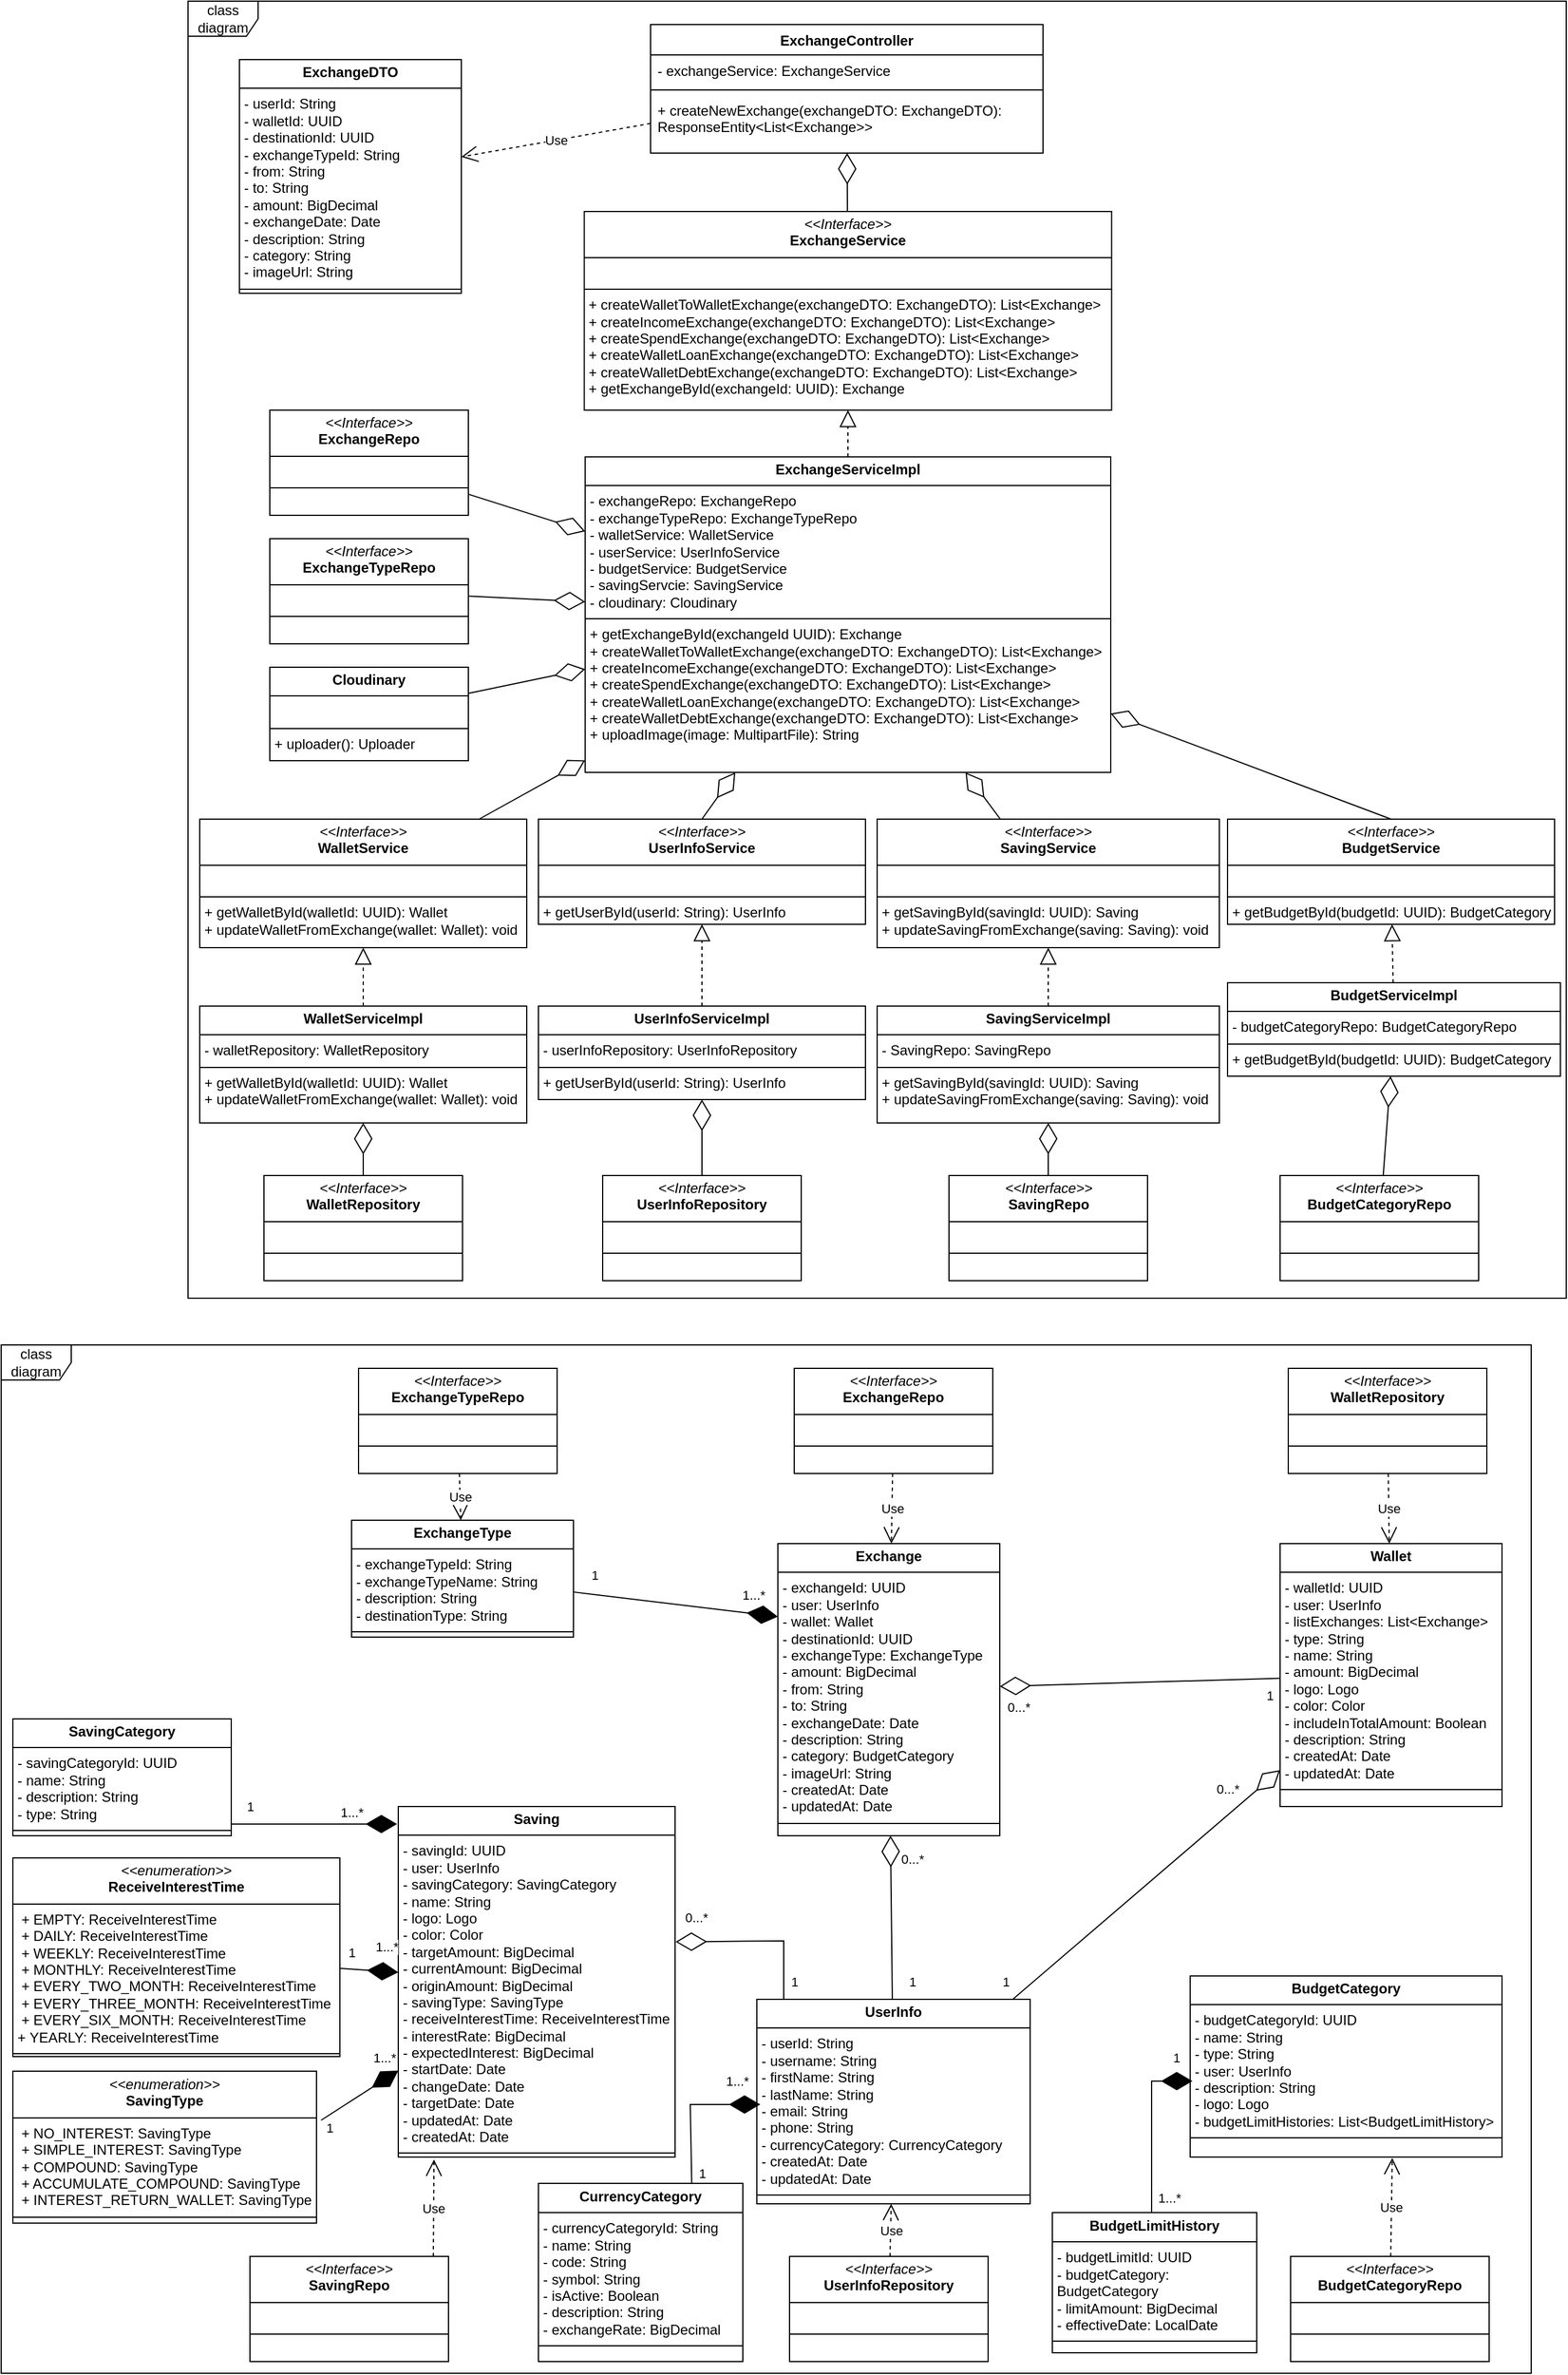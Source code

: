 <mxfile version="24.6.2" type="device">
  <diagram id="C5RBs43oDa-KdzZeNtuy" name="Page-1">
    <mxGraphModel dx="2418" dy="1855" grid="1" gridSize="10" guides="1" tooltips="1" connect="1" arrows="1" fold="1" page="1" pageScale="1" pageWidth="827" pageHeight="1169" math="0" shadow="0">
      <root>
        <mxCell id="WIyWlLk6GJQsqaUBKTNV-0" />
        <mxCell id="WIyWlLk6GJQsqaUBKTNV-1" parent="WIyWlLk6GJQsqaUBKTNV-0" />
        <mxCell id="EbeQRrAu3Djw2A5m19wB-0" value="ExchangeController" style="swimlane;fontStyle=1;align=center;verticalAlign=top;childLayout=stackLayout;horizontal=1;startSize=26;horizontalStack=0;resizeParent=1;resizeLast=0;collapsible=1;marginBottom=0;rounded=0;shadow=0;strokeWidth=1;" vertex="1" parent="WIyWlLk6GJQsqaUBKTNV-1">
          <mxGeometry x="246" y="-400" width="336" height="110" as="geometry">
            <mxRectangle x="230" y="140" width="160" height="26" as="alternateBounds" />
          </mxGeometry>
        </mxCell>
        <mxCell id="EbeQRrAu3Djw2A5m19wB-1" value="- exchangeService: ExchangeService" style="text;align=left;verticalAlign=top;spacingLeft=4;spacingRight=4;overflow=hidden;rotatable=0;points=[[0,0.5],[1,0.5]];portConstraint=eastwest;" vertex="1" parent="EbeQRrAu3Djw2A5m19wB-0">
          <mxGeometry y="26" width="336" height="26" as="geometry" />
        </mxCell>
        <mxCell id="EbeQRrAu3Djw2A5m19wB-4" value="" style="line;html=1;strokeWidth=1;align=left;verticalAlign=middle;spacingTop=-1;spacingLeft=3;spacingRight=3;rotatable=0;labelPosition=right;points=[];portConstraint=eastwest;" vertex="1" parent="EbeQRrAu3Djw2A5m19wB-0">
          <mxGeometry y="52" width="336" height="8" as="geometry" />
        </mxCell>
        <mxCell id="EbeQRrAu3Djw2A5m19wB-5" value="+ createNewExchange(exchangeDTO: ExchangeDTO): &#xa;ResponseEntity&lt;List&lt;Exchange&gt;&gt;" style="text;align=left;verticalAlign=top;spacingLeft=4;spacingRight=4;overflow=hidden;rotatable=0;points=[[0,0.5],[1,0.5]];portConstraint=eastwest;" vertex="1" parent="EbeQRrAu3Djw2A5m19wB-0">
          <mxGeometry y="60" width="336" height="40" as="geometry" />
        </mxCell>
        <mxCell id="EbeQRrAu3Djw2A5m19wB-6" value="class diagram" style="shape=umlFrame;whiteSpace=wrap;html=1;pointerEvents=0;" vertex="1" parent="WIyWlLk6GJQsqaUBKTNV-1">
          <mxGeometry x="-150" y="-420" width="1180" height="1110" as="geometry" />
        </mxCell>
        <mxCell id="EbeQRrAu3Djw2A5m19wB-8" value="&lt;p style=&quot;margin:0px;margin-top:4px;text-align:center;&quot;&gt;&lt;i&gt;&amp;lt;&amp;lt;Interface&amp;gt;&amp;gt;&lt;/i&gt;&lt;br&gt;&lt;b&gt;ExchangeService&lt;/b&gt;&lt;/p&gt;&lt;hr size=&quot;1&quot; style=&quot;border-style:solid;&quot;&gt;&lt;p style=&quot;margin:0px;margin-left:4px;&quot;&gt;&lt;br&gt;&lt;/p&gt;&lt;hr size=&quot;1&quot; style=&quot;border-style:solid;&quot;&gt;&lt;p style=&quot;margin:0px;margin-left:4px;&quot;&gt;&lt;span style=&quot;text-wrap: nowrap;&quot;&gt;+ createWalletToWalletExchange(exchangeDTO: ExchangeDTO):&amp;nbsp;List&amp;lt;Exchange&amp;gt;&lt;/span&gt;&lt;br&gt;&lt;span style=&quot;text-wrap: nowrap;&quot;&gt;+ createIncomeExchange(exchangeDTO: ExchangeDTO):&amp;nbsp;List&amp;lt;Exchange&amp;gt;&lt;/span&gt;&lt;br&gt;&lt;/p&gt;&lt;p style=&quot;margin:0px;margin-left:4px;&quot;&gt;&lt;span style=&quot;text-wrap: nowrap;&quot;&gt;+ createSpendExchange(exchangeDTO: ExchangeDTO):&amp;nbsp;List&amp;lt;Exchange&amp;gt;&lt;br&gt;&lt;/span&gt;&lt;/p&gt;&lt;p style=&quot;margin:0px;margin-left:4px;&quot;&gt;&lt;span style=&quot;text-wrap: nowrap;&quot;&gt;+ createWalletLoanExchange(exchangeDTO: ExchangeDTO):&amp;nbsp;List&amp;lt;Exchange&amp;gt;&lt;br&gt;&lt;/span&gt;&lt;/p&gt;&lt;p style=&quot;margin:0px;margin-left:4px;&quot;&gt;&lt;span style=&quot;text-wrap: nowrap;&quot;&gt;+ createWalletDebtExchange(exchangeDTO: ExchangeDTO):&amp;nbsp;List&amp;lt;Exchange&amp;gt;&lt;br&gt;&lt;/span&gt;&lt;/p&gt;&lt;p style=&quot;margin:0px;margin-left:4px;&quot;&gt;&lt;span style=&quot;text-wrap: nowrap;&quot;&gt;+ getExchangeById(exchangeId: UUID): Exchange&lt;/span&gt;&lt;/p&gt;" style="verticalAlign=top;align=left;overflow=fill;html=1;whiteSpace=wrap;" vertex="1" parent="WIyWlLk6GJQsqaUBKTNV-1">
          <mxGeometry x="189.25" y="-240" width="451.5" height="170" as="geometry" />
        </mxCell>
        <mxCell id="EbeQRrAu3Djw2A5m19wB-10" value="" style="endArrow=diamondThin;endFill=0;endSize=24;html=1;rounded=0;" edge="1" parent="WIyWlLk6GJQsqaUBKTNV-1" source="EbeQRrAu3Djw2A5m19wB-8" target="EbeQRrAu3Djw2A5m19wB-0">
          <mxGeometry width="160" relative="1" as="geometry">
            <mxPoint x="330" y="-300" as="sourcePoint" />
            <mxPoint x="490" y="-300" as="targetPoint" />
          </mxGeometry>
        </mxCell>
        <mxCell id="EbeQRrAu3Djw2A5m19wB-11" value="&lt;p style=&quot;margin:0px;margin-top:4px;text-align:center;&quot;&gt;&lt;b&gt;ExchangeDTO&lt;/b&gt;&lt;/p&gt;&lt;hr size=&quot;1&quot; style=&quot;border-style:solid;&quot;&gt;&lt;p style=&quot;margin:0px;margin-left:4px;&quot;&gt;- userId: String&lt;/p&gt;&lt;p style=&quot;margin:0px;margin-left:4px;&quot;&gt;- walletId: UUID&lt;/p&gt;&lt;p style=&quot;margin:0px;margin-left:4px;&quot;&gt;- destinationId: UUID&lt;/p&gt;&lt;p style=&quot;margin:0px;margin-left:4px;&quot;&gt;- exchangeTypeId: String&lt;/p&gt;&lt;p style=&quot;margin:0px;margin-left:4px;&quot;&gt;- from: String&lt;/p&gt;&lt;p style=&quot;margin:0px;margin-left:4px;&quot;&gt;- to: String&lt;/p&gt;&lt;p style=&quot;margin:0px;margin-left:4px;&quot;&gt;- amount: BigDecimal&lt;/p&gt;&lt;p style=&quot;margin:0px;margin-left:4px;&quot;&gt;- exchangeDate: Date&lt;/p&gt;&lt;p style=&quot;margin:0px;margin-left:4px;&quot;&gt;- description: String&lt;/p&gt;&lt;p style=&quot;margin:0px;margin-left:4px;&quot;&gt;- category: String&lt;/p&gt;&lt;p style=&quot;margin:0px;margin-left:4px;&quot;&gt;- imageUrl: String&lt;/p&gt;&lt;hr size=&quot;1&quot; style=&quot;border-style:solid;&quot;&gt;&lt;p style=&quot;margin:0px;margin-left:4px;&quot;&gt;&lt;br&gt;&lt;/p&gt;" style="verticalAlign=top;align=left;overflow=fill;html=1;whiteSpace=wrap;" vertex="1" parent="WIyWlLk6GJQsqaUBKTNV-1">
          <mxGeometry x="-106" y="-370" width="190" height="200" as="geometry" />
        </mxCell>
        <mxCell id="EbeQRrAu3Djw2A5m19wB-12" value="&lt;p style=&quot;margin:0px;margin-top:4px;text-align:center;&quot;&gt;&lt;b&gt;ExchangeServiceImpl&lt;/b&gt;&lt;/p&gt;&lt;hr size=&quot;1&quot; style=&quot;border-style:solid;&quot;&gt;&lt;p style=&quot;margin:0px;margin-left:4px;&quot;&gt;- exchangeRepo: ExchangeRepo&lt;/p&gt;&lt;p style=&quot;margin:0px;margin-left:4px;&quot;&gt;- exchangeTypeRepo: ExchangeTypeRepo&lt;/p&gt;&lt;p style=&quot;margin:0px;margin-left:4px;&quot;&gt;- walletService: WalletService&lt;/p&gt;&lt;p style=&quot;margin:0px;margin-left:4px;&quot;&gt;- userService: UserInfoService&lt;/p&gt;&lt;p style=&quot;margin:0px;margin-left:4px;&quot;&gt;- budgetService: BudgetService&lt;/p&gt;&lt;p style=&quot;margin:0px;margin-left:4px;&quot;&gt;- savingServcie: SavingService&lt;/p&gt;&lt;p style=&quot;margin:0px;margin-left:4px;&quot;&gt;- cloudinary: Cloudinary&lt;/p&gt;&lt;hr size=&quot;1&quot; style=&quot;border-style:solid;&quot;&gt;&lt;p style=&quot;margin: 0px 0px 0px 4px;&quot;&gt;&lt;span style=&quot;text-wrap: nowrap;&quot;&gt;+ getExchangeById(exchangeId UUID): Exchange&lt;/span&gt;&lt;br&gt;&lt;/p&gt;&lt;p style=&quot;margin: 0px 0px 0px 4px;&quot;&gt;&lt;span style=&quot;text-wrap: nowrap;&quot;&gt;+ createWalletToWalletExchange(exchangeDTO: ExchangeDTO):&amp;nbsp;List&amp;lt;Exchange&amp;gt;&lt;/span&gt;&lt;br&gt;&lt;span style=&quot;text-wrap: nowrap;&quot;&gt;+ createIncomeExchange(exchangeDTO: ExchangeDTO):&amp;nbsp;List&amp;lt;Exchange&amp;gt;&lt;/span&gt;&lt;br&gt;&lt;/p&gt;&lt;p style=&quot;margin: 0px 0px 0px 4px;&quot;&gt;&lt;span style=&quot;text-wrap: nowrap;&quot;&gt;+ createSpendExchange(exchangeDTO: ExchangeDTO):&amp;nbsp;List&amp;lt;Exchange&amp;gt;&lt;br&gt;&lt;/span&gt;&lt;/p&gt;&lt;p style=&quot;margin: 0px 0px 0px 4px;&quot;&gt;&lt;span style=&quot;text-wrap: nowrap;&quot;&gt;+ createWalletLoanExchange(exchangeDTO: ExchangeDTO):&amp;nbsp;List&amp;lt;Exchange&amp;gt;&lt;br&gt;&lt;/span&gt;&lt;/p&gt;&lt;p style=&quot;margin: 0px 0px 0px 4px;&quot;&gt;&lt;span style=&quot;text-wrap: nowrap;&quot;&gt;+ createWalletDebtExchange(exchangeDTO: ExchangeDTO):&amp;nbsp;List&amp;lt;Exchange&amp;gt;&lt;/span&gt;&lt;/p&gt;&lt;p style=&quot;margin: 0px 0px 0px 4px;&quot;&gt;&lt;span style=&quot;text-wrap: nowrap;&quot;&gt;+ uploadImage(image: MultipartFile): String&lt;/span&gt;&lt;/p&gt;" style="verticalAlign=top;align=left;overflow=fill;html=1;whiteSpace=wrap;" vertex="1" parent="WIyWlLk6GJQsqaUBKTNV-1">
          <mxGeometry x="190" y="-30" width="450" height="270" as="geometry" />
        </mxCell>
        <mxCell id="EbeQRrAu3Djw2A5m19wB-14" value="&lt;p style=&quot;margin:0px;margin-top:4px;text-align:center;&quot;&gt;&lt;i&gt;&amp;lt;&amp;lt;Interface&amp;gt;&amp;gt;&lt;/i&gt;&lt;br&gt;&lt;b&gt;ExchangeRepo&lt;/b&gt;&lt;/p&gt;&lt;hr size=&quot;1&quot; style=&quot;border-style:solid;&quot;&gt;&lt;p style=&quot;margin:0px;margin-left:4px;&quot;&gt;&lt;br&gt;&lt;/p&gt;&lt;hr size=&quot;1&quot; style=&quot;border-style:solid;&quot;&gt;&lt;p style=&quot;margin:0px;margin-left:4px;&quot;&gt;&lt;br&gt;&lt;/p&gt;" style="verticalAlign=top;align=left;overflow=fill;html=1;whiteSpace=wrap;" vertex="1" parent="WIyWlLk6GJQsqaUBKTNV-1">
          <mxGeometry x="-80" y="-70" width="170" height="90" as="geometry" />
        </mxCell>
        <mxCell id="EbeQRrAu3Djw2A5m19wB-15" value="&lt;p style=&quot;margin:0px;margin-top:4px;text-align:center;&quot;&gt;&lt;i&gt;&amp;lt;&amp;lt;Interface&amp;gt;&amp;gt;&lt;/i&gt;&lt;br&gt;&lt;b&gt;ExchangeTypeRepo&lt;/b&gt;&lt;/p&gt;&lt;hr size=&quot;1&quot; style=&quot;border-style:solid;&quot;&gt;&lt;p style=&quot;margin:0px;margin-left:4px;&quot;&gt;&lt;br&gt;&lt;/p&gt;&lt;hr size=&quot;1&quot; style=&quot;border-style:solid;&quot;&gt;&lt;p style=&quot;margin:0px;margin-left:4px;&quot;&gt;&lt;br&gt;&lt;/p&gt;" style="verticalAlign=top;align=left;overflow=fill;html=1;whiteSpace=wrap;" vertex="1" parent="WIyWlLk6GJQsqaUBKTNV-1">
          <mxGeometry x="-80" y="40" width="170" height="90" as="geometry" />
        </mxCell>
        <mxCell id="EbeQRrAu3Djw2A5m19wB-16" value="" style="endArrow=diamondThin;endFill=0;endSize=24;html=1;rounded=0;" edge="1" parent="WIyWlLk6GJQsqaUBKTNV-1" source="EbeQRrAu3Djw2A5m19wB-14" target="EbeQRrAu3Djw2A5m19wB-12">
          <mxGeometry width="160" relative="1" as="geometry">
            <mxPoint x="180" y="-10" as="sourcePoint" />
            <mxPoint x="190" y="-70" as="targetPoint" />
          </mxGeometry>
        </mxCell>
        <mxCell id="EbeQRrAu3Djw2A5m19wB-17" value="" style="endArrow=diamondThin;endFill=0;endSize=24;html=1;rounded=0;" edge="1" parent="WIyWlLk6GJQsqaUBKTNV-1" source="EbeQRrAu3Djw2A5m19wB-15" target="EbeQRrAu3Djw2A5m19wB-12">
          <mxGeometry width="160" relative="1" as="geometry">
            <mxPoint x="130" y="42" as="sourcePoint" />
            <mxPoint x="200" y="56" as="targetPoint" />
          </mxGeometry>
        </mxCell>
        <mxCell id="EbeQRrAu3Djw2A5m19wB-18" value="&lt;p style=&quot;margin:0px;margin-top:4px;text-align:center;&quot;&gt;&lt;b&gt;Cloudinary&lt;/b&gt;&lt;/p&gt;&lt;hr size=&quot;1&quot; style=&quot;border-style:solid;&quot;&gt;&lt;p style=&quot;margin:0px;margin-left:4px;&quot;&gt;&lt;br&gt;&lt;/p&gt;&lt;hr size=&quot;1&quot; style=&quot;border-style:solid;&quot;&gt;&lt;p style=&quot;margin:0px;margin-left:4px;&quot;&gt;+ uploader(): Uploader&lt;/p&gt;" style="verticalAlign=top;align=left;overflow=fill;html=1;whiteSpace=wrap;" vertex="1" parent="WIyWlLk6GJQsqaUBKTNV-1">
          <mxGeometry x="-80" y="150" width="170" height="80" as="geometry" />
        </mxCell>
        <mxCell id="EbeQRrAu3Djw2A5m19wB-19" value="" style="endArrow=diamondThin;endFill=0;endSize=24;html=1;rounded=0;" edge="1" parent="WIyWlLk6GJQsqaUBKTNV-1" source="EbeQRrAu3Djw2A5m19wB-18" target="EbeQRrAu3Djw2A5m19wB-12">
          <mxGeometry width="160" relative="1" as="geometry">
            <mxPoint x="130" y="98" as="sourcePoint" />
            <mxPoint x="200" y="101" as="targetPoint" />
          </mxGeometry>
        </mxCell>
        <mxCell id="EbeQRrAu3Djw2A5m19wB-20" value="&lt;p style=&quot;margin:0px;margin-top:4px;text-align:center;&quot;&gt;&lt;i&gt;&amp;lt;&amp;lt;Interface&amp;gt;&amp;gt;&lt;/i&gt;&lt;br&gt;&lt;b&gt;WalletService&lt;/b&gt;&lt;/p&gt;&lt;hr size=&quot;1&quot; style=&quot;border-style:solid;&quot;&gt;&lt;p style=&quot;margin:0px;margin-left:4px;&quot;&gt;&lt;br&gt;&lt;/p&gt;&lt;hr size=&quot;1&quot; style=&quot;border-style:solid;&quot;&gt;&lt;p style=&quot;margin:0px;margin-left:4px;&quot;&gt;&lt;span style=&quot;text-wrap: nowrap;&quot;&gt;+ getWalletById(walletId: UUID): Wallet&lt;br&gt;&lt;/span&gt;&lt;/p&gt;&lt;p style=&quot;margin:0px;margin-left:4px;&quot;&gt;&lt;span style=&quot;text-wrap: nowrap;&quot;&gt;+&amp;nbsp;&lt;/span&gt;&lt;span style=&quot;background-color: initial; text-wrap: nowrap;&quot;&gt;updateWalletFromExchange(wallet: Wallet): void&lt;/span&gt;&lt;/p&gt;" style="verticalAlign=top;align=left;overflow=fill;html=1;whiteSpace=wrap;" vertex="1" parent="WIyWlLk6GJQsqaUBKTNV-1">
          <mxGeometry x="-140" y="280" width="280" height="110" as="geometry" />
        </mxCell>
        <mxCell id="EbeQRrAu3Djw2A5m19wB-21" value="&lt;p style=&quot;margin:0px;margin-top:4px;text-align:center;&quot;&gt;&lt;b&gt;WalletServiceImpl&lt;/b&gt;&lt;/p&gt;&lt;hr size=&quot;1&quot; style=&quot;border-style:solid;&quot;&gt;&lt;p style=&quot;margin:0px;margin-left:4px;&quot;&gt;- walletRepository: WalletRepository&lt;/p&gt;&lt;hr size=&quot;1&quot; style=&quot;border-style:solid;&quot;&gt;&lt;p style=&quot;margin:0px;margin-left:4px;&quot;&gt;&lt;span style=&quot;text-wrap: nowrap;&quot;&gt;+ getWalletById(walletId: UUID): Wallet&lt;br&gt;&lt;/span&gt;&lt;/p&gt;&lt;p style=&quot;margin:0px;margin-left:4px;&quot;&gt;&lt;span style=&quot;text-wrap: nowrap;&quot;&gt;+&amp;nbsp;&lt;/span&gt;&lt;span style=&quot;background-color: initial; text-wrap: nowrap;&quot;&gt;updateWalletFromExchange(wallet: Wallet): void&lt;/span&gt;&lt;/p&gt;" style="verticalAlign=top;align=left;overflow=fill;html=1;whiteSpace=wrap;" vertex="1" parent="WIyWlLk6GJQsqaUBKTNV-1">
          <mxGeometry x="-140" y="440" width="280" height="100" as="geometry" />
        </mxCell>
        <mxCell id="EbeQRrAu3Djw2A5m19wB-22" value="" style="endArrow=diamondThin;endFill=0;endSize=24;html=1;rounded=0;" edge="1" parent="WIyWlLk6GJQsqaUBKTNV-1" source="EbeQRrAu3Djw2A5m19wB-20" target="EbeQRrAu3Djw2A5m19wB-12">
          <mxGeometry width="160" relative="1" as="geometry">
            <mxPoint x="130" y="181" as="sourcePoint" />
            <mxPoint x="200" y="165" as="targetPoint" />
          </mxGeometry>
        </mxCell>
        <mxCell id="EbeQRrAu3Djw2A5m19wB-24" value="&lt;p style=&quot;margin:0px;margin-top:4px;text-align:center;&quot;&gt;&lt;i&gt;&amp;lt;&amp;lt;Interface&amp;gt;&amp;gt;&lt;/i&gt;&lt;br&gt;&lt;b&gt;WalletRepository&lt;/b&gt;&lt;/p&gt;&lt;hr size=&quot;1&quot; style=&quot;border-style:solid;&quot;&gt;&lt;p style=&quot;margin:0px;margin-left:4px;&quot;&gt;&lt;br&gt;&lt;/p&gt;&lt;hr size=&quot;1&quot; style=&quot;border-style:solid;&quot;&gt;&lt;p style=&quot;margin:0px;margin-left:4px;&quot;&gt;&lt;br&gt;&lt;/p&gt;" style="verticalAlign=top;align=left;overflow=fill;html=1;whiteSpace=wrap;" vertex="1" parent="WIyWlLk6GJQsqaUBKTNV-1">
          <mxGeometry x="-85" y="585" width="170" height="90" as="geometry" />
        </mxCell>
        <mxCell id="EbeQRrAu3Djw2A5m19wB-25" value="" style="endArrow=diamondThin;endFill=0;endSize=24;html=1;rounded=0;" edge="1" parent="WIyWlLk6GJQsqaUBKTNV-1" source="EbeQRrAu3Djw2A5m19wB-24" target="EbeQRrAu3Djw2A5m19wB-21">
          <mxGeometry width="160" relative="1" as="geometry">
            <mxPoint x="-0.5" y="610" as="sourcePoint" />
            <mxPoint x="-0.5" y="560" as="targetPoint" />
          </mxGeometry>
        </mxCell>
        <mxCell id="EbeQRrAu3Djw2A5m19wB-26" value="&lt;p style=&quot;margin:0px;margin-top:4px;text-align:center;&quot;&gt;&lt;i&gt;&amp;lt;&amp;lt;Interface&amp;gt;&amp;gt;&lt;/i&gt;&lt;br&gt;&lt;b&gt;UserInfoService&lt;/b&gt;&lt;/p&gt;&lt;hr size=&quot;1&quot; style=&quot;border-style:solid;&quot;&gt;&lt;p style=&quot;margin:0px;margin-left:4px;&quot;&gt;&lt;br&gt;&lt;/p&gt;&lt;hr size=&quot;1&quot; style=&quot;border-style:solid;&quot;&gt;&lt;p style=&quot;margin:0px;margin-left:4px;&quot;&gt;&lt;span style=&quot;text-wrap: nowrap;&quot;&gt;+ getUserById(userId: String): UserInfo&lt;/span&gt;&lt;/p&gt;" style="verticalAlign=top;align=left;overflow=fill;html=1;whiteSpace=wrap;" vertex="1" parent="WIyWlLk6GJQsqaUBKTNV-1">
          <mxGeometry x="150" y="280" width="280" height="90" as="geometry" />
        </mxCell>
        <mxCell id="EbeQRrAu3Djw2A5m19wB-27" value="" style="endArrow=diamondThin;endFill=0;endSize=24;html=1;rounded=0;exitX=0.5;exitY=0;exitDx=0;exitDy=0;" edge="1" parent="WIyWlLk6GJQsqaUBKTNV-1" source="EbeQRrAu3Djw2A5m19wB-26" target="EbeQRrAu3Djw2A5m19wB-12">
          <mxGeometry width="160" relative="1" as="geometry">
            <mxPoint x="400" y="280" as="sourcePoint" />
            <mxPoint x="520" y="240" as="targetPoint" />
          </mxGeometry>
        </mxCell>
        <mxCell id="EbeQRrAu3Djw2A5m19wB-28" value="" style="endArrow=block;dashed=1;endFill=0;endSize=12;html=1;rounded=0;" edge="1" parent="WIyWlLk6GJQsqaUBKTNV-1" source="EbeQRrAu3Djw2A5m19wB-12" target="EbeQRrAu3Djw2A5m19wB-8">
          <mxGeometry width="160" relative="1" as="geometry">
            <mxPoint x="330" y="320" as="sourcePoint" />
            <mxPoint x="490" y="320" as="targetPoint" />
          </mxGeometry>
        </mxCell>
        <mxCell id="EbeQRrAu3Djw2A5m19wB-29" value="" style="endArrow=block;dashed=1;endFill=0;endSize=12;html=1;rounded=0;" edge="1" parent="WIyWlLk6GJQsqaUBKTNV-1" source="EbeQRrAu3Djw2A5m19wB-21" target="EbeQRrAu3Djw2A5m19wB-20">
          <mxGeometry width="160" relative="1" as="geometry">
            <mxPoint x="240" y="420" as="sourcePoint" />
            <mxPoint x="400" y="420" as="targetPoint" />
          </mxGeometry>
        </mxCell>
        <mxCell id="EbeQRrAu3Djw2A5m19wB-33" value="&lt;p style=&quot;margin:0px;margin-top:4px;text-align:center;&quot;&gt;&lt;b&gt;UserInfoServiceImpl&lt;/b&gt;&lt;/p&gt;&lt;hr size=&quot;1&quot; style=&quot;border-style:solid;&quot;&gt;&lt;p style=&quot;margin:0px;margin-left:4px;&quot;&gt;- userInfoRepository: UserInfoRepository&lt;/p&gt;&lt;hr size=&quot;1&quot; style=&quot;border-style:solid;&quot;&gt;&lt;p style=&quot;margin:0px;margin-left:4px;&quot;&gt;&lt;span style=&quot;text-wrap: nowrap;&quot;&gt;+&lt;/span&gt;&lt;span style=&quot;text-wrap: nowrap; background-color: initial;&quot;&gt;&amp;nbsp;getUserById(userId: String): UserInfo&lt;/span&gt;&lt;/p&gt;" style="verticalAlign=top;align=left;overflow=fill;html=1;whiteSpace=wrap;" vertex="1" parent="WIyWlLk6GJQsqaUBKTNV-1">
          <mxGeometry x="150" y="440" width="280" height="80" as="geometry" />
        </mxCell>
        <mxCell id="EbeQRrAu3Djw2A5m19wB-34" value="&lt;p style=&quot;margin:0px;margin-top:4px;text-align:center;&quot;&gt;&lt;i&gt;&amp;lt;&amp;lt;Interface&amp;gt;&amp;gt;&lt;/i&gt;&lt;br&gt;&lt;b&gt;UserInfoRepository&lt;/b&gt;&lt;br&gt;&lt;/p&gt;&lt;hr size=&quot;1&quot; style=&quot;border-style:solid;&quot;&gt;&lt;p style=&quot;margin:0px;margin-left:4px;&quot;&gt;&lt;br&gt;&lt;/p&gt;&lt;hr size=&quot;1&quot; style=&quot;border-style:solid;&quot;&gt;&lt;p style=&quot;margin:0px;margin-left:4px;&quot;&gt;&lt;br&gt;&lt;/p&gt;" style="verticalAlign=top;align=left;overflow=fill;html=1;whiteSpace=wrap;" vertex="1" parent="WIyWlLk6GJQsqaUBKTNV-1">
          <mxGeometry x="205" y="585" width="170" height="90" as="geometry" />
        </mxCell>
        <mxCell id="EbeQRrAu3Djw2A5m19wB-35" value="" style="endArrow=diamondThin;endFill=0;endSize=24;html=1;rounded=0;" edge="1" parent="WIyWlLk6GJQsqaUBKTNV-1" source="EbeQRrAu3Djw2A5m19wB-34" target="EbeQRrAu3Djw2A5m19wB-33">
          <mxGeometry width="160" relative="1" as="geometry">
            <mxPoint x="289.5" y="610" as="sourcePoint" />
            <mxPoint x="289.5" y="560" as="targetPoint" />
          </mxGeometry>
        </mxCell>
        <mxCell id="EbeQRrAu3Djw2A5m19wB-36" value="" style="endArrow=block;dashed=1;endFill=0;endSize=12;html=1;rounded=0;" edge="1" parent="WIyWlLk6GJQsqaUBKTNV-1" source="EbeQRrAu3Djw2A5m19wB-33" target="EbeQRrAu3Djw2A5m19wB-26">
          <mxGeometry width="160" relative="1" as="geometry">
            <mxPoint x="530" y="420" as="sourcePoint" />
            <mxPoint x="290" y="390" as="targetPoint" />
          </mxGeometry>
        </mxCell>
        <mxCell id="EbeQRrAu3Djw2A5m19wB-37" value="&lt;p style=&quot;margin:0px;margin-top:4px;text-align:center;&quot;&gt;&lt;i&gt;&amp;lt;&amp;lt;Interface&amp;gt;&amp;gt;&lt;/i&gt;&lt;br&gt;&lt;b&gt;SavingService&lt;/b&gt;&lt;/p&gt;&lt;hr size=&quot;1&quot; style=&quot;border-style:solid;&quot;&gt;&lt;p style=&quot;margin:0px;margin-left:4px;&quot;&gt;&lt;br&gt;&lt;/p&gt;&lt;hr size=&quot;1&quot; style=&quot;border-style:solid;&quot;&gt;&lt;p style=&quot;margin:0px;margin-left:4px;&quot;&gt;&lt;span style=&quot;text-wrap: nowrap;&quot;&gt;+ get&lt;/span&gt;&lt;span style=&quot;background-color: initial;&quot;&gt;Saving&lt;/span&gt;&lt;span style=&quot;background-color: initial; text-wrap: nowrap;&quot;&gt;ById(savingId: UUID):&amp;nbsp;&lt;/span&gt;&lt;span style=&quot;background-color: initial;&quot;&gt;Saving&lt;/span&gt;&lt;/p&gt;&lt;p style=&quot;margin:0px;margin-left:4px;&quot;&gt;&lt;span style=&quot;text-wrap: nowrap;&quot;&gt;+&amp;nbsp;&lt;/span&gt;&lt;span style=&quot;background-color: initial; text-wrap: nowrap;&quot;&gt;update&lt;/span&gt;&lt;span style=&quot;background-color: initial;&quot;&gt;Saving&lt;/span&gt;&lt;span style=&quot;background-color: initial; text-wrap: nowrap;&quot;&gt;FromExchange(saving:&amp;nbsp;&lt;/span&gt;Saving&lt;span style=&quot;background-color: initial; text-wrap: nowrap;&quot;&gt;): void&lt;/span&gt;&lt;/p&gt;" style="verticalAlign=top;align=left;overflow=fill;html=1;whiteSpace=wrap;" vertex="1" parent="WIyWlLk6GJQsqaUBKTNV-1">
          <mxGeometry x="440" y="280" width="293" height="110" as="geometry" />
        </mxCell>
        <mxCell id="EbeQRrAu3Djw2A5m19wB-38" value="&lt;p style=&quot;margin:0px;margin-top:4px;text-align:center;&quot;&gt;&lt;b&gt;SavingServiceImpl&lt;/b&gt;&lt;/p&gt;&lt;hr size=&quot;1&quot; style=&quot;border-style:solid;&quot;&gt;&lt;p style=&quot;margin:0px;margin-left:4px;&quot;&gt;-&amp;nbsp;&lt;span style=&quot;background-color: initial;&quot;&gt;Saving&lt;/span&gt;&lt;span style=&quot;background-color: initial;&quot;&gt;Repo: SavingRepo&lt;/span&gt;&lt;/p&gt;&lt;hr size=&quot;1&quot; style=&quot;border-style:solid;&quot;&gt;&lt;p style=&quot;margin:0px;margin-left:4px;&quot;&gt;&lt;span style=&quot;text-wrap: nowrap;&quot;&gt;+ getSavingById(savingId: UUID):&amp;nbsp;&lt;/span&gt;&lt;span style=&quot;background-color: initial;&quot;&gt;Saving&lt;/span&gt;&lt;span style=&quot;text-wrap: nowrap;&quot;&gt;&lt;br&gt;&lt;/span&gt;&lt;/p&gt;&lt;p style=&quot;margin:0px;margin-left:4px;&quot;&gt;&lt;span style=&quot;text-wrap: nowrap;&quot;&gt;+&amp;nbsp;&lt;/span&gt;&lt;span style=&quot;background-color: initial; text-wrap: nowrap;&quot;&gt;updateSavingFromExchange(saving:&amp;nbsp;&lt;/span&gt;&lt;span style=&quot;background-color: initial;&quot;&gt;Saving&lt;/span&gt;&lt;span style=&quot;background-color: initial; text-wrap: nowrap;&quot;&gt;): void&lt;/span&gt;&lt;/p&gt;" style="verticalAlign=top;align=left;overflow=fill;html=1;whiteSpace=wrap;" vertex="1" parent="WIyWlLk6GJQsqaUBKTNV-1">
          <mxGeometry x="440" y="440" width="293" height="100" as="geometry" />
        </mxCell>
        <mxCell id="EbeQRrAu3Djw2A5m19wB-39" value="" style="endArrow=diamondThin;endFill=0;endSize=24;html=1;rounded=0;" edge="1" parent="WIyWlLk6GJQsqaUBKTNV-1" source="EbeQRrAu3Djw2A5m19wB-37" target="EbeQRrAu3Djw2A5m19wB-12">
          <mxGeometry width="160" relative="1" as="geometry">
            <mxPoint x="727" y="181" as="sourcePoint" />
            <mxPoint x="821" y="240" as="targetPoint" />
          </mxGeometry>
        </mxCell>
        <mxCell id="EbeQRrAu3Djw2A5m19wB-40" value="&lt;p style=&quot;margin:0px;margin-top:4px;text-align:center;&quot;&gt;&lt;i&gt;&amp;lt;&amp;lt;Interface&amp;gt;&amp;gt;&lt;/i&gt;&lt;br&gt;&lt;b&gt;SavingRepo&lt;/b&gt;&lt;/p&gt;&lt;hr size=&quot;1&quot; style=&quot;border-style:solid;&quot;&gt;&lt;p style=&quot;margin:0px;margin-left:4px;&quot;&gt;&lt;br&gt;&lt;/p&gt;&lt;hr size=&quot;1&quot; style=&quot;border-style:solid;&quot;&gt;&lt;p style=&quot;margin:0px;margin-left:4px;&quot;&gt;&lt;br&gt;&lt;/p&gt;" style="verticalAlign=top;align=left;overflow=fill;html=1;whiteSpace=wrap;" vertex="1" parent="WIyWlLk6GJQsqaUBKTNV-1">
          <mxGeometry x="501.5" y="585" width="170" height="90" as="geometry" />
        </mxCell>
        <mxCell id="EbeQRrAu3Djw2A5m19wB-41" value="" style="endArrow=diamondThin;endFill=0;endSize=24;html=1;rounded=0;" edge="1" parent="WIyWlLk6GJQsqaUBKTNV-1" source="EbeQRrAu3Djw2A5m19wB-40" target="EbeQRrAu3Djw2A5m19wB-38">
          <mxGeometry width="160" relative="1" as="geometry">
            <mxPoint x="586" y="610" as="sourcePoint" />
            <mxPoint x="586" y="560" as="targetPoint" />
          </mxGeometry>
        </mxCell>
        <mxCell id="EbeQRrAu3Djw2A5m19wB-42" value="" style="endArrow=block;dashed=1;endFill=0;endSize=12;html=1;rounded=0;" edge="1" parent="WIyWlLk6GJQsqaUBKTNV-1" source="EbeQRrAu3Djw2A5m19wB-38" target="EbeQRrAu3Djw2A5m19wB-37">
          <mxGeometry width="160" relative="1" as="geometry">
            <mxPoint x="826.5" y="420" as="sourcePoint" />
            <mxPoint x="986.5" y="420" as="targetPoint" />
          </mxGeometry>
        </mxCell>
        <mxCell id="EbeQRrAu3Djw2A5m19wB-43" value="&lt;p style=&quot;margin:0px;margin-top:4px;text-align:center;&quot;&gt;&lt;i&gt;&amp;lt;&amp;lt;Interface&amp;gt;&amp;gt;&lt;/i&gt;&lt;br&gt;&lt;b&gt;BudgetService&lt;/b&gt;&lt;/p&gt;&lt;hr size=&quot;1&quot; style=&quot;border-style:solid;&quot;&gt;&lt;p style=&quot;margin:0px;margin-left:4px;&quot;&gt;&lt;br&gt;&lt;/p&gt;&lt;hr size=&quot;1&quot; style=&quot;border-style:solid;&quot;&gt;&lt;p style=&quot;margin:0px;margin-left:4px;&quot;&gt;&lt;span style=&quot;text-wrap: nowrap;&quot;&gt;+ getBudgetById(budgetId: UUID): BudgetCategory&lt;/span&gt;&lt;/p&gt;" style="verticalAlign=top;align=left;overflow=fill;html=1;whiteSpace=wrap;" vertex="1" parent="WIyWlLk6GJQsqaUBKTNV-1">
          <mxGeometry x="740" y="280" width="280" height="90" as="geometry" />
        </mxCell>
        <mxCell id="EbeQRrAu3Djw2A5m19wB-44" value="" style="endArrow=diamondThin;endFill=0;endSize=24;html=1;rounded=0;exitX=0.5;exitY=0;exitDx=0;exitDy=0;" edge="1" parent="WIyWlLk6GJQsqaUBKTNV-1" source="EbeQRrAu3Djw2A5m19wB-43" target="EbeQRrAu3Djw2A5m19wB-12">
          <mxGeometry width="160" relative="1" as="geometry">
            <mxPoint x="990" y="280" as="sourcePoint" />
            <mxPoint x="932" y="240" as="targetPoint" />
          </mxGeometry>
        </mxCell>
        <mxCell id="EbeQRrAu3Djw2A5m19wB-45" value="&lt;p style=&quot;margin:0px;margin-top:4px;text-align:center;&quot;&gt;&lt;b&gt;BudgetServiceImpl&lt;/b&gt;&lt;/p&gt;&lt;hr size=&quot;1&quot; style=&quot;border-style:solid;&quot;&gt;&lt;p style=&quot;margin:0px;margin-left:4px;&quot;&gt;- budgetCategoryRepo: BudgetCategoryRepo&lt;/p&gt;&lt;hr size=&quot;1&quot; style=&quot;border-style:solid;&quot;&gt;&lt;p style=&quot;margin:0px;margin-left:4px;&quot;&gt;&lt;span style=&quot;text-wrap: nowrap;&quot;&gt;+&lt;/span&gt;&lt;span style=&quot;text-wrap: nowrap; background-color: initial;&quot;&gt;&amp;nbsp;getBudgetById(budgetId: UUID):&amp;nbsp;&lt;/span&gt;&lt;span style=&quot;text-wrap: nowrap; background-color: initial;&quot;&gt;BudgetCategory&lt;/span&gt;&lt;/p&gt;" style="verticalAlign=top;align=left;overflow=fill;html=1;whiteSpace=wrap;" vertex="1" parent="WIyWlLk6GJQsqaUBKTNV-1">
          <mxGeometry x="740" y="420" width="285" height="80" as="geometry" />
        </mxCell>
        <mxCell id="EbeQRrAu3Djw2A5m19wB-46" value="&lt;p style=&quot;margin:0px;margin-top:4px;text-align:center;&quot;&gt;&lt;i&gt;&amp;lt;&amp;lt;Interface&amp;gt;&amp;gt;&lt;/i&gt;&lt;br&gt;&lt;b&gt;BudgetCategoryRepo&lt;/b&gt;&lt;br&gt;&lt;/p&gt;&lt;hr size=&quot;1&quot; style=&quot;border-style:solid;&quot;&gt;&lt;p style=&quot;margin:0px;margin-left:4px;&quot;&gt;&lt;br&gt;&lt;/p&gt;&lt;hr size=&quot;1&quot; style=&quot;border-style:solid;&quot;&gt;&lt;p style=&quot;margin:0px;margin-left:4px;&quot;&gt;&lt;br&gt;&lt;/p&gt;" style="verticalAlign=top;align=left;overflow=fill;html=1;whiteSpace=wrap;" vertex="1" parent="WIyWlLk6GJQsqaUBKTNV-1">
          <mxGeometry x="785" y="585" width="170" height="90" as="geometry" />
        </mxCell>
        <mxCell id="EbeQRrAu3Djw2A5m19wB-47" value="" style="endArrow=diamondThin;endFill=0;endSize=24;html=1;rounded=0;" edge="1" parent="WIyWlLk6GJQsqaUBKTNV-1" source="EbeQRrAu3Djw2A5m19wB-46" target="EbeQRrAu3Djw2A5m19wB-45">
          <mxGeometry width="160" relative="1" as="geometry">
            <mxPoint x="909.5" y="610" as="sourcePoint" />
            <mxPoint x="909.5" y="560" as="targetPoint" />
          </mxGeometry>
        </mxCell>
        <mxCell id="EbeQRrAu3Djw2A5m19wB-48" value="" style="endArrow=block;dashed=1;endFill=0;endSize=12;html=1;rounded=0;" edge="1" parent="WIyWlLk6GJQsqaUBKTNV-1" source="EbeQRrAu3Djw2A5m19wB-45" target="EbeQRrAu3Djw2A5m19wB-43">
          <mxGeometry width="160" relative="1" as="geometry">
            <mxPoint x="1150" y="420" as="sourcePoint" />
            <mxPoint x="910" y="390" as="targetPoint" />
          </mxGeometry>
        </mxCell>
        <mxCell id="EbeQRrAu3Djw2A5m19wB-49" value="&lt;p style=&quot;margin:0px;margin-top:4px;text-align:center;&quot;&gt;&lt;i&gt;&amp;lt;&amp;lt;Interface&amp;gt;&amp;gt;&lt;/i&gt;&lt;br&gt;&lt;b&gt;ExchangeRepo&lt;/b&gt;&lt;/p&gt;&lt;hr size=&quot;1&quot; style=&quot;border-style:solid;&quot;&gt;&lt;p style=&quot;margin:0px;margin-left:4px;&quot;&gt;&lt;br&gt;&lt;/p&gt;&lt;hr size=&quot;1&quot; style=&quot;border-style:solid;&quot;&gt;&lt;p style=&quot;margin:0px;margin-left:4px;&quot;&gt;&lt;br&gt;&lt;/p&gt;" style="verticalAlign=top;align=left;overflow=fill;html=1;whiteSpace=wrap;" vertex="1" parent="WIyWlLk6GJQsqaUBKTNV-1">
          <mxGeometry x="369" y="750" width="170" height="90" as="geometry" />
        </mxCell>
        <mxCell id="EbeQRrAu3Djw2A5m19wB-50" value="&lt;p style=&quot;margin:0px;margin-top:4px;text-align:center;&quot;&gt;&lt;i&gt;&amp;lt;&amp;lt;Interface&amp;gt;&amp;gt;&lt;/i&gt;&lt;br&gt;&lt;b&gt;ExchangeTypeRepo&lt;/b&gt;&lt;/p&gt;&lt;hr size=&quot;1&quot; style=&quot;border-style:solid;&quot;&gt;&lt;p style=&quot;margin:0px;margin-left:4px;&quot;&gt;&lt;br&gt;&lt;/p&gt;&lt;hr size=&quot;1&quot; style=&quot;border-style:solid;&quot;&gt;&lt;p style=&quot;margin:0px;margin-left:4px;&quot;&gt;&lt;br&gt;&lt;/p&gt;" style="verticalAlign=top;align=left;overflow=fill;html=1;whiteSpace=wrap;" vertex="1" parent="WIyWlLk6GJQsqaUBKTNV-1">
          <mxGeometry x="-4" y="750" width="170" height="90" as="geometry" />
        </mxCell>
        <mxCell id="EbeQRrAu3Djw2A5m19wB-51" value="&lt;p style=&quot;margin:0px;margin-top:4px;text-align:center;&quot;&gt;&lt;i&gt;&amp;lt;&amp;lt;Interface&amp;gt;&amp;gt;&lt;/i&gt;&lt;br&gt;&lt;b&gt;WalletRepository&lt;/b&gt;&lt;/p&gt;&lt;hr size=&quot;1&quot; style=&quot;border-style:solid;&quot;&gt;&lt;p style=&quot;margin:0px;margin-left:4px;&quot;&gt;&lt;br&gt;&lt;/p&gt;&lt;hr size=&quot;1&quot; style=&quot;border-style:solid;&quot;&gt;&lt;p style=&quot;margin:0px;margin-left:4px;&quot;&gt;&lt;br&gt;&lt;/p&gt;" style="verticalAlign=top;align=left;overflow=fill;html=1;whiteSpace=wrap;" vertex="1" parent="WIyWlLk6GJQsqaUBKTNV-1">
          <mxGeometry x="792" y="750" width="170" height="90" as="geometry" />
        </mxCell>
        <mxCell id="EbeQRrAu3Djw2A5m19wB-52" value="&lt;p style=&quot;margin:0px;margin-top:4px;text-align:center;&quot;&gt;&lt;i&gt;&amp;lt;&amp;lt;Interface&amp;gt;&amp;gt;&lt;/i&gt;&lt;br&gt;&lt;b&gt;UserInfoRepository&lt;/b&gt;&lt;br&gt;&lt;/p&gt;&lt;hr size=&quot;1&quot; style=&quot;border-style:solid;&quot;&gt;&lt;p style=&quot;margin:0px;margin-left:4px;&quot;&gt;&lt;br&gt;&lt;/p&gt;&lt;hr size=&quot;1&quot; style=&quot;border-style:solid;&quot;&gt;&lt;p style=&quot;margin:0px;margin-left:4px;&quot;&gt;&lt;br&gt;&lt;/p&gt;" style="verticalAlign=top;align=left;overflow=fill;html=1;whiteSpace=wrap;" vertex="1" parent="WIyWlLk6GJQsqaUBKTNV-1">
          <mxGeometry x="365" y="1510" width="170" height="90" as="geometry" />
        </mxCell>
        <mxCell id="EbeQRrAu3Djw2A5m19wB-53" value="&lt;p style=&quot;margin:0px;margin-top:4px;text-align:center;&quot;&gt;&lt;i&gt;&amp;lt;&amp;lt;Interface&amp;gt;&amp;gt;&lt;/i&gt;&lt;br&gt;&lt;b&gt;SavingRepo&lt;/b&gt;&lt;/p&gt;&lt;hr size=&quot;1&quot; style=&quot;border-style:solid;&quot;&gt;&lt;p style=&quot;margin:0px;margin-left:4px;&quot;&gt;&lt;br&gt;&lt;/p&gt;&lt;hr size=&quot;1&quot; style=&quot;border-style:solid;&quot;&gt;&lt;p style=&quot;margin:0px;margin-left:4px;&quot;&gt;&lt;br&gt;&lt;/p&gt;" style="verticalAlign=top;align=left;overflow=fill;html=1;whiteSpace=wrap;" vertex="1" parent="WIyWlLk6GJQsqaUBKTNV-1">
          <mxGeometry x="-97" y="1510" width="170" height="90" as="geometry" />
        </mxCell>
        <mxCell id="EbeQRrAu3Djw2A5m19wB-54" value="&lt;p style=&quot;margin:0px;margin-top:4px;text-align:center;&quot;&gt;&lt;i&gt;&amp;lt;&amp;lt;Interface&amp;gt;&amp;gt;&lt;/i&gt;&lt;br&gt;&lt;b&gt;BudgetCategoryRepo&lt;/b&gt;&lt;br&gt;&lt;/p&gt;&lt;hr size=&quot;1&quot; style=&quot;border-style:solid;&quot;&gt;&lt;p style=&quot;margin:0px;margin-left:4px;&quot;&gt;&lt;br&gt;&lt;/p&gt;&lt;hr size=&quot;1&quot; style=&quot;border-style:solid;&quot;&gt;&lt;p style=&quot;margin:0px;margin-left:4px;&quot;&gt;&lt;br&gt;&lt;/p&gt;" style="verticalAlign=top;align=left;overflow=fill;html=1;whiteSpace=wrap;" vertex="1" parent="WIyWlLk6GJQsqaUBKTNV-1">
          <mxGeometry x="794" y="1510" width="170" height="90" as="geometry" />
        </mxCell>
        <mxCell id="EbeQRrAu3Djw2A5m19wB-55" value="class diagram" style="shape=umlFrame;whiteSpace=wrap;html=1;pointerEvents=0;" vertex="1" parent="WIyWlLk6GJQsqaUBKTNV-1">
          <mxGeometry x="-310" y="730" width="1310" height="880" as="geometry" />
        </mxCell>
        <mxCell id="EbeQRrAu3Djw2A5m19wB-58" value="Use" style="endArrow=open;endSize=12;dashed=1;html=1;rounded=0;" edge="1" parent="WIyWlLk6GJQsqaUBKTNV-1" source="EbeQRrAu3Djw2A5m19wB-0" target="EbeQRrAu3Djw2A5m19wB-11">
          <mxGeometry width="160" relative="1" as="geometry">
            <mxPoint x="-20" y="-120" as="sourcePoint" />
            <mxPoint x="140" y="-120" as="targetPoint" />
          </mxGeometry>
        </mxCell>
        <mxCell id="EbeQRrAu3Djw2A5m19wB-59" value="&lt;p style=&quot;margin:0px;margin-top:4px;text-align:center;&quot;&gt;&lt;b&gt;Exchange&lt;/b&gt;&lt;/p&gt;&lt;hr size=&quot;1&quot; style=&quot;border-style:solid;&quot;&gt;&lt;p style=&quot;margin:0px;margin-left:4px;&quot;&gt;- exchangeId: UUID&lt;/p&gt;&lt;p style=&quot;margin:0px;margin-left:4px;&quot;&gt;- user: UserInfo&lt;/p&gt;&lt;p style=&quot;margin:0px;margin-left:4px;&quot;&gt;- wallet: Wallet&lt;/p&gt;&lt;p style=&quot;margin:0px;margin-left:4px;&quot;&gt;- destinationId: UUID&lt;/p&gt;&lt;p style=&quot;margin:0px;margin-left:4px;&quot;&gt;- exchangeType: ExchangeType&lt;/p&gt;&lt;p style=&quot;margin:0px;margin-left:4px;&quot;&gt;- amount: BigDecimal&lt;/p&gt;&lt;p style=&quot;margin:0px;margin-left:4px;&quot;&gt;- from: String&lt;/p&gt;&lt;p style=&quot;margin:0px;margin-left:4px;&quot;&gt;- to: String&lt;/p&gt;&lt;p style=&quot;margin:0px;margin-left:4px;&quot;&gt;- exchangeDate: Date&lt;/p&gt;&lt;p style=&quot;margin:0px;margin-left:4px;&quot;&gt;- description: String&lt;/p&gt;&lt;p style=&quot;margin:0px;margin-left:4px;&quot;&gt;- category: BudgetCategory&lt;/p&gt;&lt;p style=&quot;margin:0px;margin-left:4px;&quot;&gt;- imageUrl: String&lt;/p&gt;&lt;p style=&quot;margin:0px;margin-left:4px;&quot;&gt;- createdAt: Date&lt;/p&gt;&lt;p style=&quot;margin:0px;margin-left:4px;&quot;&gt;- updatedAt: Date&lt;/p&gt;&lt;hr size=&quot;1&quot; style=&quot;border-style:solid;&quot;&gt;&lt;p style=&quot;margin:0px;margin-left:4px;&quot;&gt;&lt;br&gt;&lt;/p&gt;" style="verticalAlign=top;align=left;overflow=fill;html=1;whiteSpace=wrap;" vertex="1" parent="WIyWlLk6GJQsqaUBKTNV-1">
          <mxGeometry x="355" y="900" width="190" height="250" as="geometry" />
        </mxCell>
        <mxCell id="EbeQRrAu3Djw2A5m19wB-60" value="Use" style="endArrow=open;endSize=12;dashed=1;html=1;rounded=0;" edge="1" parent="WIyWlLk6GJQsqaUBKTNV-1" target="EbeQRrAu3Djw2A5m19wB-59" source="EbeQRrAu3Djw2A5m19wB-49">
          <mxGeometry width="160" relative="1" as="geometry">
            <mxPoint x="378" y="953" as="sourcePoint" />
            <mxPoint x="272" y="1150" as="targetPoint" />
          </mxGeometry>
        </mxCell>
        <mxCell id="EbeQRrAu3Djw2A5m19wB-62" value="&lt;p style=&quot;margin:0px;margin-top:4px;text-align:center;&quot;&gt;&lt;b&gt;ExchangeType&lt;/b&gt;&lt;/p&gt;&lt;hr size=&quot;1&quot; style=&quot;border-style:solid;&quot;&gt;&lt;p style=&quot;margin:0px;margin-left:4px;&quot;&gt;- exchangeTypeId: String&lt;/p&gt;&lt;p style=&quot;margin:0px;margin-left:4px;&quot;&gt;- exchangeTypeName: String&lt;/p&gt;&lt;p style=&quot;margin:0px;margin-left:4px;&quot;&gt;- description: String&lt;/p&gt;&lt;p style=&quot;margin:0px;margin-left:4px;&quot;&gt;- destinationType: String&lt;/p&gt;&lt;hr size=&quot;1&quot; style=&quot;border-style:solid;&quot;&gt;&lt;p style=&quot;margin:0px;margin-left:4px;&quot;&gt;&lt;br&gt;&lt;/p&gt;" style="verticalAlign=top;align=left;overflow=fill;html=1;whiteSpace=wrap;" vertex="1" parent="WIyWlLk6GJQsqaUBKTNV-1">
          <mxGeometry x="-10" y="880" width="190" height="100" as="geometry" />
        </mxCell>
        <mxCell id="EbeQRrAu3Djw2A5m19wB-63" value="&lt;p style=&quot;margin:0px;margin-top:4px;text-align:center;&quot;&gt;&lt;b&gt;Wallet&lt;/b&gt;&lt;/p&gt;&lt;hr size=&quot;1&quot; style=&quot;border-style:solid;&quot;&gt;&lt;p style=&quot;margin:0px;margin-left:4px;&quot;&gt;- walletId: UUID&lt;/p&gt;&lt;p style=&quot;margin:0px;margin-left:4px;&quot;&gt;- user: UserInfo&lt;/p&gt;&lt;p style=&quot;margin:0px;margin-left:4px;&quot;&gt;- listExchanges: List&amp;lt;Exchange&amp;gt;&lt;/p&gt;&lt;p style=&quot;margin:0px;margin-left:4px;&quot;&gt;- type: String&lt;/p&gt;&lt;p style=&quot;margin:0px;margin-left:4px;&quot;&gt;- name: String&lt;/p&gt;&lt;p style=&quot;margin:0px;margin-left:4px;&quot;&gt;- amount: BigDecimal&lt;/p&gt;&lt;p style=&quot;margin:0px;margin-left:4px;&quot;&gt;- logo: Logo&lt;/p&gt;&lt;p style=&quot;margin:0px;margin-left:4px;&quot;&gt;- color: Color&lt;/p&gt;&lt;p style=&quot;margin:0px;margin-left:4px;&quot;&gt;- includeInTotalAmount: Boolean&lt;/p&gt;&lt;p style=&quot;margin:0px;margin-left:4px;&quot;&gt;- description: String&lt;/p&gt;&lt;p style=&quot;margin:0px;margin-left:4px;&quot;&gt;- createdAt: Date&lt;/p&gt;&lt;p style=&quot;margin:0px;margin-left:4px;&quot;&gt;- updatedAt: Date&lt;/p&gt;&lt;hr size=&quot;1&quot; style=&quot;border-style:solid;&quot;&gt;&lt;p style=&quot;margin:0px;margin-left:4px;&quot;&gt;&lt;br&gt;&lt;/p&gt;" style="verticalAlign=top;align=left;overflow=fill;html=1;whiteSpace=wrap;" vertex="1" parent="WIyWlLk6GJQsqaUBKTNV-1">
          <mxGeometry x="785" y="900" width="190" height="225" as="geometry" />
        </mxCell>
        <mxCell id="EbeQRrAu3Djw2A5m19wB-64" value="Use" style="endArrow=open;endSize=12;dashed=1;html=1;rounded=0;" edge="1" parent="WIyWlLk6GJQsqaUBKTNV-1" source="EbeQRrAu3Djw2A5m19wB-51" target="EbeQRrAu3Djw2A5m19wB-63">
          <mxGeometry width="160" relative="1" as="geometry">
            <mxPoint x="535" y="850" as="sourcePoint" />
            <mxPoint x="535" y="900" as="targetPoint" />
          </mxGeometry>
        </mxCell>
        <mxCell id="EbeQRrAu3Djw2A5m19wB-65" value="&lt;p style=&quot;margin:0px;margin-top:4px;text-align:center;&quot;&gt;&lt;b&gt;Saving&lt;/b&gt;&lt;/p&gt;&lt;hr size=&quot;1&quot; style=&quot;border-style:solid;&quot;&gt;&lt;p style=&quot;margin:0px;margin-left:4px;&quot;&gt;- savingId: UUID&lt;/p&gt;&lt;p style=&quot;margin:0px;margin-left:4px;&quot;&gt;- user: UserInfo&lt;/p&gt;&lt;p style=&quot;margin:0px;margin-left:4px;&quot;&gt;-&amp;nbsp;savingCategory: SavingCategory&lt;/p&gt;&lt;p style=&quot;margin:0px;margin-left:4px;&quot;&gt;- name: String&lt;/p&gt;&lt;p style=&quot;margin: 0px 0px 0px 4px;&quot;&gt;- logo: Logo&lt;/p&gt;&lt;p style=&quot;margin: 0px 0px 0px 4px;&quot;&gt;- color: Color&lt;/p&gt;&lt;p style=&quot;margin:0px;margin-left:4px;&quot;&gt;- targetAmount: BigDecimal&lt;/p&gt;&lt;p style=&quot;margin:0px;margin-left:4px;&quot;&gt;- currentAmount: BigDecimal&lt;/p&gt;&lt;p style=&quot;margin:0px;margin-left:4px;&quot;&gt;- originAmount: BigDecimal&lt;/p&gt;&lt;p style=&quot;margin:0px;margin-left:4px;&quot;&gt;- savingType: SavingType&lt;/p&gt;&lt;p style=&quot;margin:0px;margin-left:4px;&quot;&gt;- receiveInterestTime: ReceiveInterestTime&lt;/p&gt;&lt;p style=&quot;margin:0px;margin-left:4px;&quot;&gt;- interestRate: BigDecimal&lt;/p&gt;&lt;p style=&quot;margin:0px;margin-left:4px;&quot;&gt;- expectedInterest: BigDecimal&lt;/p&gt;&lt;p style=&quot;margin:0px;margin-left:4px;&quot;&gt;&lt;span style=&quot;background-color: initial;&quot;&gt;- startDate: Date&lt;/span&gt;&lt;br&gt;&lt;/p&gt;&lt;p style=&quot;margin:0px;margin-left:4px;&quot;&gt;- changeDate: Date&lt;/p&gt;&lt;p style=&quot;margin: 0px 0px 0px 4px;&quot;&gt;&lt;span style=&quot;background-color: initial;&quot;&gt;- targetDate: Date&lt;/span&gt;&lt;br&gt;&lt;/p&gt;&lt;p style=&quot;margin: 0px 0px 0px 4px;&quot;&gt;- updatedAt: Date&lt;/p&gt;&lt;p style=&quot;margin: 0px 0px 0px 4px;&quot;&gt;&lt;span style=&quot;background-color: initial;&quot;&gt;- createdAt: Date&lt;/span&gt;&lt;/p&gt;&lt;hr size=&quot;1&quot; style=&quot;border-style:solid;&quot;&gt;&lt;p style=&quot;margin:0px;margin-left:4px;&quot;&gt;&lt;br&gt;&lt;/p&gt;" style="verticalAlign=top;align=left;overflow=fill;html=1;whiteSpace=wrap;" vertex="1" parent="WIyWlLk6GJQsqaUBKTNV-1">
          <mxGeometry x="30" y="1125" width="237" height="300" as="geometry" />
        </mxCell>
        <mxCell id="EbeQRrAu3Djw2A5m19wB-66" value="&lt;p style=&quot;margin:0px;margin-top:4px;text-align:center;&quot;&gt;&lt;b&gt;UserInfo&lt;/b&gt;&lt;/p&gt;&lt;hr size=&quot;1&quot; style=&quot;border-style:solid;&quot;&gt;&lt;p style=&quot;margin:0px;margin-left:4px;&quot;&gt;- userId: String&lt;/p&gt;&lt;p style=&quot;margin:0px;margin-left:4px;&quot;&gt;- username: String&lt;/p&gt;&lt;p style=&quot;margin:0px;margin-left:4px;&quot;&gt;- firstName: String&lt;/p&gt;&lt;p style=&quot;margin:0px;margin-left:4px;&quot;&gt;- lastName: String&lt;/p&gt;&lt;p style=&quot;margin:0px;margin-left:4px;&quot;&gt;- email: String&lt;/p&gt;&lt;p style=&quot;margin:0px;margin-left:4px;&quot;&gt;- phone: String&lt;/p&gt;&lt;p style=&quot;margin:0px;margin-left:4px;&quot;&gt;- currencyCategory: CurrencyCategory&lt;/p&gt;&lt;p style=&quot;margin:0px;margin-left:4px;&quot;&gt;- createdAt: Date&lt;/p&gt;&lt;p style=&quot;margin:0px;margin-left:4px;&quot;&gt;- updatedAt: Date&lt;/p&gt;&lt;hr size=&quot;1&quot; style=&quot;border-style:solid;&quot;&gt;&lt;p style=&quot;margin:0px;margin-left:4px;&quot;&gt;&lt;br&gt;&lt;/p&gt;" style="verticalAlign=top;align=left;overflow=fill;html=1;whiteSpace=wrap;" vertex="1" parent="WIyWlLk6GJQsqaUBKTNV-1">
          <mxGeometry x="337" y="1290" width="234" height="175" as="geometry" />
        </mxCell>
        <mxCell id="EbeQRrAu3Djw2A5m19wB-68" value="&lt;p style=&quot;margin:0px;margin-top:4px;text-align:center;&quot;&gt;&lt;b&gt;BudgetCategory&lt;/b&gt;&lt;/p&gt;&lt;hr size=&quot;1&quot; style=&quot;border-style:solid;&quot;&gt;&lt;p style=&quot;margin:0px;margin-left:4px;&quot;&gt;- budgetCategoryId: UUID&lt;br&gt;&lt;/p&gt;&lt;p style=&quot;margin:0px;margin-left:4px;&quot;&gt;- name: String&lt;/p&gt;&lt;p style=&quot;margin:0px;margin-left:4px;&quot;&gt;- type: String&lt;/p&gt;&lt;p style=&quot;margin:0px;margin-left:4px;&quot;&gt;- user: UserInfo&lt;/p&gt;&lt;p style=&quot;margin:0px;margin-left:4px;&quot;&gt;- description: String&lt;/p&gt;&lt;p style=&quot;margin:0px;margin-left:4px;&quot;&gt;- logo: Logo&lt;/p&gt;&lt;p style=&quot;margin:0px;margin-left:4px;&quot;&gt;-&amp;nbsp;budgetLimitHistories: List&amp;lt;BudgetLimitHistory&amp;gt;&lt;/p&gt;&lt;hr size=&quot;1&quot; style=&quot;border-style:solid;&quot;&gt;&lt;p style=&quot;margin:0px;margin-left:4px;&quot;&gt;&lt;br&gt;&lt;/p&gt;" style="verticalAlign=top;align=left;overflow=fill;html=1;whiteSpace=wrap;" vertex="1" parent="WIyWlLk6GJQsqaUBKTNV-1">
          <mxGeometry x="708" y="1270" width="267" height="155" as="geometry" />
        </mxCell>
        <mxCell id="EbeQRrAu3Djw2A5m19wB-69" value="&lt;p style=&quot;margin:0px;margin-top:4px;text-align:center;&quot;&gt;&lt;b&gt;CurrencyCategory&lt;/b&gt;&lt;/p&gt;&lt;hr size=&quot;1&quot; style=&quot;border-style:solid;&quot;&gt;&lt;p style=&quot;margin:0px;margin-left:4px;&quot;&gt;- currencyCategoryId: String&lt;br&gt;&lt;/p&gt;&lt;p style=&quot;margin:0px;margin-left:4px;&quot;&gt;- name: String&lt;/p&gt;&lt;p style=&quot;margin:0px;margin-left:4px;&quot;&gt;- code: String&lt;/p&gt;&lt;p style=&quot;margin:0px;margin-left:4px;&quot;&gt;- symbol: String&lt;/p&gt;&lt;p style=&quot;margin:0px;margin-left:4px;&quot;&gt;- isActive: Boolean&lt;/p&gt;&lt;p style=&quot;margin:0px;margin-left:4px;&quot;&gt;- description: String&lt;/p&gt;&lt;p style=&quot;margin:0px;margin-left:4px;&quot;&gt;- exchangeRate: BigDecimal&lt;/p&gt;&lt;hr size=&quot;1&quot; style=&quot;border-style:solid;&quot;&gt;&lt;p style=&quot;margin:0px;margin-left:4px;&quot;&gt;&lt;br&gt;&lt;/p&gt;" style="verticalAlign=top;align=left;overflow=fill;html=1;whiteSpace=wrap;" vertex="1" parent="WIyWlLk6GJQsqaUBKTNV-1">
          <mxGeometry x="150" y="1447.5" width="175" height="152.5" as="geometry" />
        </mxCell>
        <mxCell id="EbeQRrAu3Djw2A5m19wB-70" value="" style="endArrow=diamondThin;endFill=1;endSize=24;html=1;rounded=0;exitX=0.75;exitY=0;exitDx=0;exitDy=0;" edge="1" parent="WIyWlLk6GJQsqaUBKTNV-1" source="EbeQRrAu3Djw2A5m19wB-69">
          <mxGeometry width="160" relative="1" as="geometry">
            <mxPoint x="400" y="1340" as="sourcePoint" />
            <mxPoint x="340" y="1380" as="targetPoint" />
            <Array as="points">
              <mxPoint x="280" y="1380" />
            </Array>
          </mxGeometry>
        </mxCell>
        <mxCell id="EbeQRrAu3Djw2A5m19wB-96" value="1...*" style="edgeLabel;html=1;align=center;verticalAlign=middle;resizable=0;points=[];" vertex="1" connectable="0" parent="EbeQRrAu3Djw2A5m19wB-70">
          <mxGeometry x="0.81" relative="1" as="geometry">
            <mxPoint x="-8" y="-20" as="offset" />
          </mxGeometry>
        </mxCell>
        <mxCell id="EbeQRrAu3Djw2A5m19wB-97" value="1" style="edgeLabel;html=1;align=center;verticalAlign=middle;resizable=0;points=[];" vertex="1" connectable="0" parent="EbeQRrAu3Djw2A5m19wB-70">
          <mxGeometry x="-0.857" y="1" relative="1" as="geometry">
            <mxPoint x="10" as="offset" />
          </mxGeometry>
        </mxCell>
        <mxCell id="EbeQRrAu3Djw2A5m19wB-71" value="&lt;p style=&quot;margin:0px;margin-top:4px;text-align:center;&quot;&gt;&lt;b&gt;BudgetLimitHistory&lt;/b&gt;&lt;/p&gt;&lt;hr size=&quot;1&quot; style=&quot;border-style:solid;&quot;&gt;&lt;p style=&quot;margin:0px;margin-left:4px;&quot;&gt;- budgetLimitId: UUID&lt;br&gt;&lt;/p&gt;&lt;p style=&quot;margin:0px;margin-left:4px;&quot;&gt;- budgetCategory: BudgetCategory&lt;/p&gt;&lt;p style=&quot;margin:0px;margin-left:4px;&quot;&gt;- limitAmount: BigDecimal&lt;/p&gt;&lt;p style=&quot;margin:0px;margin-left:4px;&quot;&gt;- effectiveDate: LocalDate&lt;/p&gt;&lt;hr size=&quot;1&quot; style=&quot;border-style:solid;&quot;&gt;&lt;p style=&quot;margin:0px;margin-left:4px;&quot;&gt;&lt;br&gt;&lt;/p&gt;" style="verticalAlign=top;align=left;overflow=fill;html=1;whiteSpace=wrap;" vertex="1" parent="WIyWlLk6GJQsqaUBKTNV-1">
          <mxGeometry x="590" y="1472.5" width="175" height="120" as="geometry" />
        </mxCell>
        <mxCell id="EbeQRrAu3Djw2A5m19wB-72" value="" style="endArrow=diamondThin;endFill=1;endSize=24;html=1;rounded=0;" edge="1" parent="WIyWlLk6GJQsqaUBKTNV-1">
          <mxGeometry width="160" relative="1" as="geometry">
            <mxPoint x="675" y="1473" as="sourcePoint" />
            <mxPoint x="710" y="1360" as="targetPoint" />
            <Array as="points">
              <mxPoint x="675" y="1360" />
            </Array>
          </mxGeometry>
        </mxCell>
        <mxCell id="EbeQRrAu3Djw2A5m19wB-98" value="1...*" style="edgeLabel;html=1;align=center;verticalAlign=middle;resizable=0;points=[];" vertex="1" connectable="0" parent="EbeQRrAu3Djw2A5m19wB-72">
          <mxGeometry x="-0.756" y="1" relative="1" as="geometry">
            <mxPoint x="16" y="5" as="offset" />
          </mxGeometry>
        </mxCell>
        <mxCell id="EbeQRrAu3Djw2A5m19wB-99" value="1" style="edgeLabel;html=1;align=center;verticalAlign=middle;resizable=0;points=[];" vertex="1" connectable="0" parent="EbeQRrAu3Djw2A5m19wB-72">
          <mxGeometry x="0.802" y="1" relative="1" as="geometry">
            <mxPoint y="-19" as="offset" />
          </mxGeometry>
        </mxCell>
        <mxCell id="EbeQRrAu3Djw2A5m19wB-73" value="Use" style="endArrow=open;endSize=12;dashed=1;html=1;rounded=0;" edge="1" parent="WIyWlLk6GJQsqaUBKTNV-1" source="EbeQRrAu3Djw2A5m19wB-50" target="EbeQRrAu3Djw2A5m19wB-62">
          <mxGeometry width="160" relative="1" as="geometry">
            <mxPoint x="400.5" y="840" as="sourcePoint" />
            <mxPoint x="400.5" y="885" as="targetPoint" />
          </mxGeometry>
        </mxCell>
        <mxCell id="EbeQRrAu3Djw2A5m19wB-74" value="Use" style="endArrow=open;endSize=12;dashed=1;html=1;rounded=0;entryX=0.648;entryY=1.005;entryDx=0;entryDy=0;entryPerimeter=0;" edge="1" parent="WIyWlLk6GJQsqaUBKTNV-1" source="EbeQRrAu3Djw2A5m19wB-54" target="EbeQRrAu3Djw2A5m19wB-68">
          <mxGeometry width="160" relative="1" as="geometry">
            <mxPoint x="800" y="1450" as="sourcePoint" />
            <mxPoint x="960" y="1450" as="targetPoint" />
          </mxGeometry>
        </mxCell>
        <mxCell id="EbeQRrAu3Djw2A5m19wB-75" value="Use" style="endArrow=open;endSize=12;dashed=1;html=1;rounded=0;" edge="1" parent="WIyWlLk6GJQsqaUBKTNV-1" source="EbeQRrAu3Djw2A5m19wB-52" target="EbeQRrAu3Djw2A5m19wB-66">
          <mxGeometry width="160" relative="1" as="geometry">
            <mxPoint x="890" y="1520" as="sourcePoint" />
            <mxPoint x="891" y="1416" as="targetPoint" />
          </mxGeometry>
        </mxCell>
        <mxCell id="EbeQRrAu3Djw2A5m19wB-76" value="Use" style="endArrow=open;endSize=12;dashed=1;html=1;rounded=0;entryX=0.129;entryY=1.007;entryDx=0;entryDy=0;entryPerimeter=0;" edge="1" parent="WIyWlLk6GJQsqaUBKTNV-1" target="EbeQRrAu3Djw2A5m19wB-65">
          <mxGeometry width="160" relative="1" as="geometry">
            <mxPoint x="60" y="1510" as="sourcePoint" />
            <mxPoint x="901" y="1426" as="targetPoint" />
          </mxGeometry>
        </mxCell>
        <mxCell id="EbeQRrAu3Djw2A5m19wB-77" value="&lt;p style=&quot;margin:0px;margin-top:4px;text-align:center;&quot;&gt;&lt;i&gt;&amp;lt;&amp;lt;enumeration&amp;gt;&amp;gt;&lt;/i&gt;&lt;br&gt;&lt;b&gt;SavingType&lt;/b&gt;&lt;/p&gt;&lt;hr size=&quot;1&quot; style=&quot;border-style:solid;&quot;&gt;&lt;p style=&quot;margin:0px;margin-left:4px;&quot;&gt;&amp;nbsp;+ NO_INTEREST:&amp;nbsp;SavingType&lt;/p&gt;&lt;p style=&quot;margin:0px;margin-left:4px;&quot;&gt;&amp;nbsp;+ SIMPLE_INTEREST:&amp;nbsp;SavingType&lt;/p&gt;&lt;p style=&quot;margin:0px;margin-left:4px;&quot;&gt;&amp;nbsp;+ COMPOUND:&amp;nbsp;SavingType&lt;/p&gt;&lt;p style=&quot;margin:0px;margin-left:4px;&quot;&gt;&amp;nbsp;+ ACCUMULATE_COMPOUND:&amp;nbsp;SavingType&lt;/p&gt;&lt;p style=&quot;margin:0px;margin-left:4px;&quot;&gt;&amp;nbsp;+ INTEREST_RETURN_WALLET:&amp;nbsp;SavingType&lt;/p&gt;&lt;hr size=&quot;1&quot; style=&quot;border-style:solid;&quot;&gt;&lt;p style=&quot;margin:0px;margin-left:4px;&quot;&gt;&lt;br&gt;&lt;/p&gt;" style="verticalAlign=top;align=left;overflow=fill;html=1;whiteSpace=wrap;" vertex="1" parent="WIyWlLk6GJQsqaUBKTNV-1">
          <mxGeometry x="-300" y="1351.5" width="260" height="130" as="geometry" />
        </mxCell>
        <mxCell id="EbeQRrAu3Djw2A5m19wB-78" value="&lt;p style=&quot;margin:0px;margin-top:4px;text-align:center;&quot;&gt;&lt;i&gt;&amp;lt;&amp;lt;enumeration&amp;gt;&amp;gt;&lt;/i&gt;&lt;br&gt;&lt;b&gt;ReceiveInterestTime&lt;/b&gt;&lt;br&gt;&lt;/p&gt;&lt;hr size=&quot;1&quot; style=&quot;border-style:solid;&quot;&gt;&lt;p style=&quot;margin:0px;margin-left:4px;&quot;&gt;&amp;nbsp;+ EMPTY:&amp;nbsp;ReceiveInterestTime&lt;/p&gt;&lt;p style=&quot;margin:0px;margin-left:4px;&quot;&gt;&amp;nbsp;+ DAILY:&amp;nbsp;ReceiveInterestTime&lt;/p&gt;&lt;p style=&quot;margin:0px;margin-left:4px;&quot;&gt;&amp;nbsp;+ WEEKLY:&amp;nbsp;ReceiveInterestTime&lt;/p&gt;&lt;p style=&quot;margin:0px;margin-left:4px;&quot;&gt;&amp;nbsp;+ MONTHLY:&amp;nbsp;ReceiveInterestTime&lt;/p&gt;&lt;p style=&quot;margin:0px;margin-left:4px;&quot;&gt;&amp;nbsp;+ EVERY_TWO_MONTH:&amp;nbsp;ReceiveInterestTime&lt;br&gt;&amp;nbsp;+&amp;nbsp;EVERY_THREE_MONTH:&amp;nbsp;ReceiveInterestTime&lt;/p&gt;&lt;p style=&quot;margin:0px;margin-left:4px;&quot;&gt;&amp;nbsp;+&amp;nbsp;EVERY_SIX_MONTH:&amp;nbsp;ReceiveInterestTime&lt;/p&gt;&lt;p style=&quot;margin:0px;margin-left:4px;&quot;&gt;+&amp;nbsp;YEARLY:&amp;nbsp;ReceiveInterestTime&lt;/p&gt;&lt;hr size=&quot;1&quot; style=&quot;border-style:solid;&quot;&gt;&lt;p style=&quot;margin:0px;margin-left:4px;&quot;&gt;&lt;br&gt;&lt;/p&gt;" style="verticalAlign=top;align=left;overflow=fill;html=1;whiteSpace=wrap;" vertex="1" parent="WIyWlLk6GJQsqaUBKTNV-1">
          <mxGeometry x="-300" y="1169" width="280" height="170" as="geometry" />
        </mxCell>
        <mxCell id="EbeQRrAu3Djw2A5m19wB-79" value="" style="endArrow=diamondThin;endFill=1;endSize=24;html=1;rounded=0;" edge="1" parent="WIyWlLk6GJQsqaUBKTNV-1" source="EbeQRrAu3Djw2A5m19wB-78" target="EbeQRrAu3Djw2A5m19wB-65">
          <mxGeometry width="160" relative="1" as="geometry">
            <mxPoint x="-160" y="1110" as="sourcePoint" />
            <mxPoint x="50" y="1254" as="targetPoint" />
          </mxGeometry>
        </mxCell>
        <mxCell id="EbeQRrAu3Djw2A5m19wB-91" value="1...*" style="edgeLabel;html=1;align=center;verticalAlign=middle;resizable=0;points=[];" vertex="1" connectable="0" parent="EbeQRrAu3Djw2A5m19wB-79">
          <mxGeometry x="0.178" y="3" relative="1" as="geometry">
            <mxPoint x="10" y="-18" as="offset" />
          </mxGeometry>
        </mxCell>
        <mxCell id="EbeQRrAu3Djw2A5m19wB-92" value="1" style="edgeLabel;html=1;align=center;verticalAlign=middle;resizable=0;points=[];" vertex="1" connectable="0" parent="EbeQRrAu3Djw2A5m19wB-79">
          <mxGeometry x="-0.931" relative="1" as="geometry">
            <mxPoint x="8" y="-14" as="offset" />
          </mxGeometry>
        </mxCell>
        <mxCell id="EbeQRrAu3Djw2A5m19wB-81" value="" style="endArrow=diamondThin;endFill=1;endSize=24;html=1;rounded=0;exitX=1.015;exitY=0.323;exitDx=0;exitDy=0;exitPerimeter=0;" edge="1" parent="WIyWlLk6GJQsqaUBKTNV-1" source="EbeQRrAu3Djw2A5m19wB-77" target="EbeQRrAu3Djw2A5m19wB-65">
          <mxGeometry width="160" relative="1" as="geometry">
            <mxPoint x="-70" y="1380" as="sourcePoint" />
            <mxPoint x="20" y="1393" as="targetPoint" />
          </mxGeometry>
        </mxCell>
        <mxCell id="EbeQRrAu3Djw2A5m19wB-93" value="1...*" style="edgeLabel;html=1;align=center;verticalAlign=middle;resizable=0;points=[];" vertex="1" connectable="0" parent="EbeQRrAu3Djw2A5m19wB-81">
          <mxGeometry x="0.684" y="3" relative="1" as="geometry">
            <mxPoint y="-16" as="offset" />
          </mxGeometry>
        </mxCell>
        <mxCell id="EbeQRrAu3Djw2A5m19wB-94" value="1" style="edgeLabel;html=1;align=center;verticalAlign=middle;resizable=0;points=[];" vertex="1" connectable="0" parent="EbeQRrAu3Djw2A5m19wB-81">
          <mxGeometry x="-0.791" y="-1" relative="1" as="geometry">
            <mxPoint y="10" as="offset" />
          </mxGeometry>
        </mxCell>
        <mxCell id="EbeQRrAu3Djw2A5m19wB-82" value="&lt;p style=&quot;margin:0px;margin-top:4px;text-align:center;&quot;&gt;&lt;b&gt;SavingCategory&lt;/b&gt;&lt;/p&gt;&lt;hr size=&quot;1&quot; style=&quot;border-style:solid;&quot;&gt;&lt;p style=&quot;margin:0px;margin-left:4px;&quot;&gt;- savingCategoryId: UUID&lt;/p&gt;&lt;p style=&quot;margin:0px;margin-left:4px;&quot;&gt;- name: String&lt;/p&gt;&lt;p style=&quot;margin:0px;margin-left:4px;&quot;&gt;- description: String&lt;/p&gt;&lt;p style=&quot;margin:0px;margin-left:4px;&quot;&gt;- type: String&lt;/p&gt;&lt;hr size=&quot;1&quot; style=&quot;border-style:solid;&quot;&gt;&lt;p style=&quot;margin:0px;margin-left:4px;&quot;&gt;&lt;br&gt;&lt;/p&gt;" style="verticalAlign=top;align=left;overflow=fill;html=1;whiteSpace=wrap;" vertex="1" parent="WIyWlLk6GJQsqaUBKTNV-1">
          <mxGeometry x="-300" y="1050" width="187" height="100" as="geometry" />
        </mxCell>
        <mxCell id="EbeQRrAu3Djw2A5m19wB-83" value="" style="endArrow=diamondThin;endFill=1;endSize=24;html=1;rounded=0;" edge="1" parent="WIyWlLk6GJQsqaUBKTNV-1">
          <mxGeometry width="160" relative="1" as="geometry">
            <mxPoint x="-113" y="1140" as="sourcePoint" />
            <mxPoint x="29" y="1140" as="targetPoint" />
          </mxGeometry>
        </mxCell>
        <mxCell id="EbeQRrAu3Djw2A5m19wB-88" value="1" style="edgeLabel;html=1;align=center;verticalAlign=middle;resizable=0;points=[];" vertex="1" connectable="0" parent="EbeQRrAu3Djw2A5m19wB-83">
          <mxGeometry x="-0.857" y="1" relative="1" as="geometry">
            <mxPoint x="6" y="-14" as="offset" />
          </mxGeometry>
        </mxCell>
        <mxCell id="EbeQRrAu3Djw2A5m19wB-90" value="1...*" style="edgeLabel;html=1;align=center;verticalAlign=middle;resizable=0;points=[];" vertex="1" connectable="0" parent="EbeQRrAu3Djw2A5m19wB-83">
          <mxGeometry x="0.606" y="2" relative="1" as="geometry">
            <mxPoint x="-11" y="-8" as="offset" />
          </mxGeometry>
        </mxCell>
        <mxCell id="EbeQRrAu3Djw2A5m19wB-84" value="" style="endArrow=diamondThin;endFill=1;endSize=24;html=1;rounded=0;entryX=0;entryY=0.25;entryDx=0;entryDy=0;" edge="1" parent="WIyWlLk6GJQsqaUBKTNV-1" source="EbeQRrAu3Djw2A5m19wB-62" target="EbeQRrAu3Djw2A5m19wB-59">
          <mxGeometry width="160" relative="1" as="geometry">
            <mxPoint x="-103" y="1150" as="sourcePoint" />
            <mxPoint x="359" y="989" as="targetPoint" />
          </mxGeometry>
        </mxCell>
        <mxCell id="EbeQRrAu3Djw2A5m19wB-86" value="1...*" style="edgeLabel;html=1;align=center;verticalAlign=middle;resizable=0;points=[];" vertex="1" connectable="0" parent="EbeQRrAu3Djw2A5m19wB-84">
          <mxGeometry x="0.77" y="1" relative="1" as="geometry">
            <mxPoint x="-1" y="-15" as="offset" />
          </mxGeometry>
        </mxCell>
        <mxCell id="EbeQRrAu3Djw2A5m19wB-87" value="1" style="edgeLabel;html=1;align=center;verticalAlign=middle;resizable=0;points=[];" vertex="1" connectable="0" parent="EbeQRrAu3Djw2A5m19wB-84">
          <mxGeometry x="-0.794" relative="1" as="geometry">
            <mxPoint y="-17" as="offset" />
          </mxGeometry>
        </mxCell>
        <mxCell id="EbeQRrAu3Djw2A5m19wB-103" value="" style="endArrow=diamondThin;endFill=0;endSize=24;html=1;rounded=0;" edge="1" parent="WIyWlLk6GJQsqaUBKTNV-1" source="EbeQRrAu3Djw2A5m19wB-66" target="EbeQRrAu3Djw2A5m19wB-59">
          <mxGeometry width="160" relative="1" as="geometry">
            <mxPoint x="400" y="1240" as="sourcePoint" />
            <mxPoint x="560" y="1240" as="targetPoint" />
          </mxGeometry>
        </mxCell>
        <mxCell id="EbeQRrAu3Djw2A5m19wB-110" value="1" style="edgeLabel;html=1;align=center;verticalAlign=middle;resizable=0;points=[];" vertex="1" connectable="0" parent="EbeQRrAu3Djw2A5m19wB-103">
          <mxGeometry x="-0.816" y="-2" relative="1" as="geometry">
            <mxPoint x="15" y="-2" as="offset" />
          </mxGeometry>
        </mxCell>
        <mxCell id="EbeQRrAu3Djw2A5m19wB-111" value="0...*" style="edgeLabel;html=1;align=center;verticalAlign=middle;resizable=0;points=[];" vertex="1" connectable="0" parent="EbeQRrAu3Djw2A5m19wB-103">
          <mxGeometry x="0.762" y="-1" relative="1" as="geometry">
            <mxPoint x="17" y="3" as="offset" />
          </mxGeometry>
        </mxCell>
        <mxCell id="EbeQRrAu3Djw2A5m19wB-104" value="" style="endArrow=diamondThin;endFill=0;endSize=24;html=1;rounded=0;entryX=1.002;entryY=0.386;entryDx=0;entryDy=0;entryPerimeter=0;" edge="1" parent="WIyWlLk6GJQsqaUBKTNV-1" target="EbeQRrAu3Djw2A5m19wB-65">
          <mxGeometry width="160" relative="1" as="geometry">
            <mxPoint x="360" y="1290" as="sourcePoint" />
            <mxPoint x="464" y="1145" as="targetPoint" />
            <Array as="points">
              <mxPoint x="360" y="1240" />
            </Array>
          </mxGeometry>
        </mxCell>
        <mxCell id="EbeQRrAu3Djw2A5m19wB-112" value="1" style="edgeLabel;html=1;align=center;verticalAlign=middle;resizable=0;points=[];" vertex="1" connectable="0" parent="EbeQRrAu3Djw2A5m19wB-104">
          <mxGeometry x="-0.819" y="-4" relative="1" as="geometry">
            <mxPoint x="5" y="-2" as="offset" />
          </mxGeometry>
        </mxCell>
        <mxCell id="EbeQRrAu3Djw2A5m19wB-113" value="0...*" style="edgeLabel;html=1;align=center;verticalAlign=middle;resizable=0;points=[];" vertex="1" connectable="0" parent="EbeQRrAu3Djw2A5m19wB-104">
          <mxGeometry x="0.756" y="-4" relative="1" as="geometry">
            <mxPoint y="-17" as="offset" />
          </mxGeometry>
        </mxCell>
        <mxCell id="EbeQRrAu3Djw2A5m19wB-105" value="" style="endArrow=diamondThin;endFill=0;endSize=24;html=1;rounded=0;" edge="1" parent="WIyWlLk6GJQsqaUBKTNV-1" source="EbeQRrAu3Djw2A5m19wB-66" target="EbeQRrAu3Djw2A5m19wB-63">
          <mxGeometry width="160" relative="1" as="geometry">
            <mxPoint x="590" y="1305" as="sourcePoint" />
            <mxPoint x="590" y="1150" as="targetPoint" />
          </mxGeometry>
        </mxCell>
        <mxCell id="EbeQRrAu3Djw2A5m19wB-114" value="1" style="edgeLabel;html=1;align=center;verticalAlign=middle;resizable=0;points=[];" vertex="1" connectable="0" parent="EbeQRrAu3Djw2A5m19wB-105">
          <mxGeometry x="-0.84" y="-1" relative="1" as="geometry">
            <mxPoint x="-25" as="offset" />
          </mxGeometry>
        </mxCell>
        <mxCell id="EbeQRrAu3Djw2A5m19wB-115" value="0...*" style="edgeLabel;html=1;align=center;verticalAlign=middle;resizable=0;points=[];" vertex="1" connectable="0" parent="EbeQRrAu3Djw2A5m19wB-105">
          <mxGeometry x="0.877" y="-1" relative="1" as="geometry">
            <mxPoint x="-32" y="3" as="offset" />
          </mxGeometry>
        </mxCell>
        <mxCell id="EbeQRrAu3Djw2A5m19wB-107" value="" style="endArrow=diamondThin;endFill=0;endSize=24;html=1;rounded=0;" edge="1" parent="WIyWlLk6GJQsqaUBKTNV-1" source="EbeQRrAu3Djw2A5m19wB-63" target="EbeQRrAu3Djw2A5m19wB-59">
          <mxGeometry width="160" relative="1" as="geometry">
            <mxPoint x="463" y="1300" as="sourcePoint" />
            <mxPoint x="461" y="1160" as="targetPoint" />
          </mxGeometry>
        </mxCell>
        <mxCell id="EbeQRrAu3Djw2A5m19wB-108" value="0...*" style="edgeLabel;html=1;align=center;verticalAlign=middle;resizable=0;points=[];" vertex="1" connectable="0" parent="EbeQRrAu3Djw2A5m19wB-107">
          <mxGeometry x="0.868" relative="1" as="geometry">
            <mxPoint y="18" as="offset" />
          </mxGeometry>
        </mxCell>
        <mxCell id="EbeQRrAu3Djw2A5m19wB-109" value="1" style="edgeLabel;html=1;align=center;verticalAlign=middle;resizable=0;points=[];" vertex="1" connectable="0" parent="EbeQRrAu3Djw2A5m19wB-107">
          <mxGeometry x="-0.921" y="1" relative="1" as="geometry">
            <mxPoint y="13" as="offset" />
          </mxGeometry>
        </mxCell>
      </root>
    </mxGraphModel>
  </diagram>
</mxfile>
